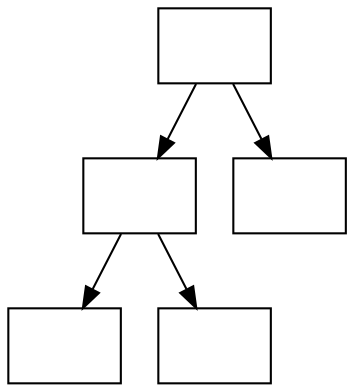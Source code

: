 digraph G {
graph [ordering="out"];
  a [shape="box", label=""] ;
  b [shape="box", label=""] ;
  c [shape="box", label=""] ;
  d [shape="box", label=""] ;
  e [shape="box", label=""] ;
  //f [shape="box", label=""] ;
  //blank [style="invis", label=""]
  //g [shape="box", label=""] ;

a -> b;
a -> c;
b -> d;
b -> e;
}
